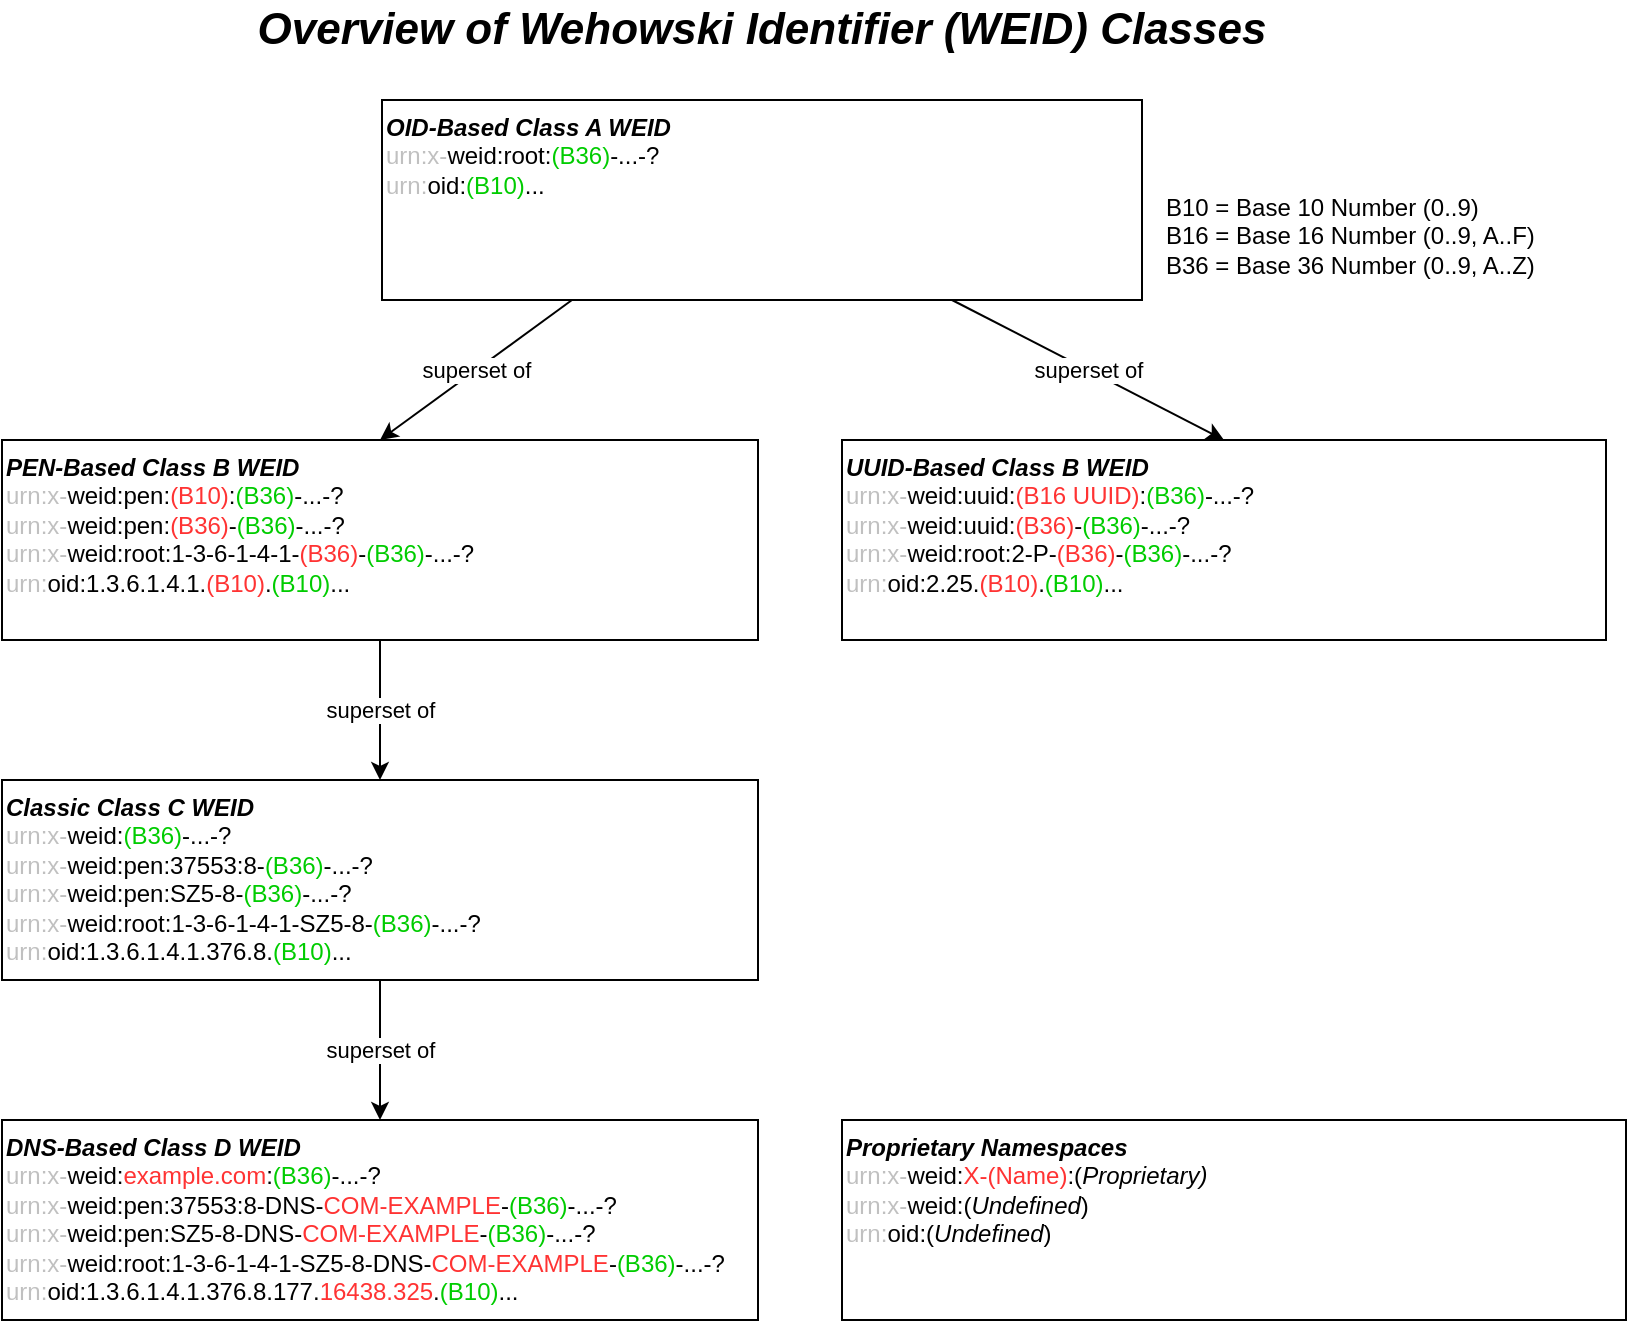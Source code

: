 <mxfile version="26.0.8">
  <diagram name="Seite-1" id="N4Hk6L6VlHu097rjAEjt">
    <mxGraphModel dx="1430" dy="1932" grid="1" gridSize="10" guides="1" tooltips="1" connect="1" arrows="1" fold="1" page="1" pageScale="1" pageWidth="827" pageHeight="1169" math="0" shadow="0">
      <root>
        <mxCell id="0" />
        <mxCell id="1" parent="0" />
        <mxCell id="GoeE4i76lrTlupw1m3yI-13" value="superset of" style="edgeStyle=orthogonalEdgeStyle;rounded=0;orthogonalLoop=1;jettySize=auto;html=1;entryX=0.5;entryY=0;entryDx=0;entryDy=0;" parent="1" source="GoeE4i76lrTlupw1m3yI-2" target="GoeE4i76lrTlupw1m3yI-7" edge="1">
          <mxGeometry relative="1" as="geometry" />
        </mxCell>
        <mxCell id="GoeE4i76lrTlupw1m3yI-2" value="&lt;b&gt;&lt;i&gt;Classic Class C WEID&lt;br&gt;&lt;/i&gt;&lt;/b&gt;&lt;div&gt;&lt;span style=&quot;color: rgb(192, 192, 192); background-color: transparent;&quot;&gt;urn:x-&lt;/span&gt;weid:&lt;font style=&quot;color: rgb(0, 204, 0);&quot;&gt;(B36)&lt;/font&gt;-...-?&lt;br&gt;&lt;div&gt;&lt;span style=&quot;color: rgb(192, 192, 192); background-color: transparent;&quot;&gt;urn:x-&lt;/span&gt;weid:pen:37553:8-&lt;font style=&quot;color: rgb(0, 204, 0);&quot;&gt;(B36)&lt;/font&gt;-...-?&lt;/div&gt;&lt;div&gt;&lt;span style=&quot;color: rgb(192, 192, 192); background-color: transparent;&quot;&gt;urn:x-&lt;/span&gt;weid:pen:SZ5-8-&lt;font style=&quot;color: rgb(0, 204, 0);&quot;&gt;(B36)&lt;/font&gt;-...-?&lt;/div&gt;&lt;div&gt;&lt;span style=&quot;color: rgb(192, 192, 192); background-color: transparent;&quot;&gt;urn:x-&lt;/span&gt;&lt;span style=&quot;background-color: transparent; color: light-dark(rgb(0, 0, 0), rgb(255, 255, 255));&quot;&gt;weid:root:1-3-6-1-4-1-SZ5-8-&lt;/span&gt;&lt;span style=&quot;background-color: transparent;&quot;&gt;&lt;font style=&quot;color: light-dark(rgb(0, 204, 0), rgb(255, 255, 255));&quot;&gt;(B36)&lt;/font&gt;&lt;/span&gt;&lt;span style=&quot;background-color: transparent; color: light-dark(rgb(0, 0, 0), rgb(255, 255, 255));&quot;&gt;-...-?&lt;/span&gt;&lt;/div&gt;&lt;div&gt;&lt;span style=&quot;color: rgb(192, 192, 192); background-color: transparent;&quot;&gt;urn:&lt;/span&gt;oid:&lt;span style=&quot;background-color: transparent; color: light-dark(rgb(0, 0, 0), rgb(255, 255, 255));&quot;&gt;1.3.6.1.4.1.376.8.&lt;/span&gt;&lt;span style=&quot;background-color: transparent;&quot;&gt;&lt;font style=&quot;color: light-dark(rgb(0, 204, 0), rgb(255, 255, 255));&quot;&gt;(B10)&lt;/font&gt;&lt;/span&gt;&lt;span style=&quot;background-color: transparent; color: light-dark(rgb(0, 0, 0), rgb(255, 255, 255));&quot;&gt;...&lt;/span&gt;&lt;/div&gt;&lt;/div&gt;" style="rounded=0;whiteSpace=wrap;html=1;align=left;verticalAlign=top;" parent="1" vertex="1">
          <mxGeometry x="60" y="100" width="378" height="100" as="geometry" />
        </mxCell>
        <mxCell id="GoeE4i76lrTlupw1m3yI-12" value="superset of" style="edgeStyle=orthogonalEdgeStyle;rounded=0;orthogonalLoop=1;jettySize=auto;html=1;entryX=0.5;entryY=0;entryDx=0;entryDy=0;" parent="1" source="GoeE4i76lrTlupw1m3yI-4" target="GoeE4i76lrTlupw1m3yI-2" edge="1">
          <mxGeometry relative="1" as="geometry" />
        </mxCell>
        <mxCell id="GoeE4i76lrTlupw1m3yI-4" value="&lt;div&gt;&lt;b&gt;&lt;i&gt;PEN-Based Class B WEID&lt;/i&gt;&lt;/b&gt;&lt;/div&gt;&lt;div&gt;&lt;span style=&quot;color: rgb(192, 192, 192); background-color: transparent;&quot;&gt;urn:x-&lt;/span&gt;weid:pen:&lt;font style=&quot;color: rgb(255, 51, 51);&quot;&gt;(B10)&lt;/font&gt;:&lt;font style=&quot;color: rgb(0, 204, 0);&quot;&gt;(B36)&lt;/font&gt;-...-?&lt;/div&gt;&lt;div&gt;&lt;span style=&quot;color: rgb(192, 192, 192); background-color: transparent;&quot;&gt;urn:x-&lt;/span&gt;weid:pen:&lt;font style=&quot;color: rgb(255, 51, 51);&quot;&gt;(B36)&lt;/font&gt;-&lt;font style=&quot;color: rgb(0, 204, 0);&quot;&gt;(B36)&lt;/font&gt;-...-?&lt;/div&gt;&lt;div&gt;&lt;span style=&quot;color: rgb(192, 192, 192); background-color: transparent;&quot;&gt;urn:x-&lt;/span&gt;weid:root:1-3-6-1-4-1-&lt;font style=&quot;color: rgb(255, 51, 51);&quot;&gt;(B36)&lt;/font&gt;-&lt;font style=&quot;color: rgb(0, 204, 0);&quot;&gt;(B36)&lt;/font&gt;-...-?&lt;/div&gt;&lt;div&gt;&lt;span style=&quot;color: rgb(192, 192, 192); background-color: transparent;&quot;&gt;urn:&lt;/span&gt;oid:&lt;span style=&quot;background-color: transparent; color: light-dark(rgb(0, 0, 0), rgb(255, 255, 255));&quot;&gt;1.3.6.1.4.1.&lt;/span&gt;&lt;span style=&quot;background-color: transparent;&quot;&gt;&lt;font style=&quot;color: light-dark(rgb(255, 51, 51), rgb(255, 255, 255));&quot;&gt;(B10)&lt;/font&gt;&lt;/span&gt;&lt;span style=&quot;background-color: transparent; color: light-dark(rgb(0, 0, 0), rgb(255, 255, 255));&quot;&gt;.&lt;/span&gt;&lt;span style=&quot;background-color: transparent;&quot;&gt;&lt;font style=&quot;color: light-dark(rgb(0, 204, 0), rgb(255, 255, 255));&quot;&gt;(B10)&lt;/font&gt;&lt;/span&gt;&lt;span style=&quot;background-color: transparent; color: light-dark(rgb(0, 0, 0), rgb(255, 255, 255));&quot;&gt;...&lt;/span&gt;&lt;/div&gt;" style="rounded=0;whiteSpace=wrap;html=1;align=left;verticalAlign=top;" parent="1" vertex="1">
          <mxGeometry x="60" y="-70" width="378" height="100" as="geometry" />
        </mxCell>
        <mxCell id="GoeE4i76lrTlupw1m3yI-10" value="superset of" style="rounded=0;orthogonalLoop=1;jettySize=auto;html=1;entryX=0.5;entryY=0;entryDx=0;entryDy=0;exitX=0.25;exitY=1;exitDx=0;exitDy=0;" parent="1" source="GoeE4i76lrTlupw1m3yI-5" target="GoeE4i76lrTlupw1m3yI-4" edge="1">
          <mxGeometry relative="1" as="geometry" />
        </mxCell>
        <mxCell id="GoeE4i76lrTlupw1m3yI-11" value="superset of" style="rounded=0;orthogonalLoop=1;jettySize=auto;html=1;exitX=0.75;exitY=1;exitDx=0;exitDy=0;entryX=0.5;entryY=0;entryDx=0;entryDy=0;" parent="1" source="GoeE4i76lrTlupw1m3yI-5" target="GoeE4i76lrTlupw1m3yI-6" edge="1">
          <mxGeometry relative="1" as="geometry" />
        </mxCell>
        <mxCell id="GoeE4i76lrTlupw1m3yI-5" value="&lt;div&gt;&lt;span style=&quot;background-color: transparent; color: light-dark(rgb(0, 0, 0), rgb(255, 255, 255));&quot;&gt;&lt;b&gt;&lt;i&gt;OID-Based Class A WEID&lt;/i&gt;&lt;/b&gt;&lt;/span&gt;&lt;/div&gt;&lt;div&gt;&lt;span style=&quot;background-color: transparent;&quot;&gt;&lt;font style=&quot;color: light-dark(rgb(192, 192, 192), rgb(255, 255, 255));&quot;&gt;urn:x-&lt;/font&gt;&lt;/span&gt;&lt;span style=&quot;background-color: transparent; color: light-dark(rgb(0, 0, 0), rgb(255, 255, 255));&quot;&gt;weid:root:&lt;/span&gt;&lt;span style=&quot;background-color: transparent;&quot;&gt;&lt;font style=&quot;color: light-dark(rgb(0, 204, 0), rgb(255, 255, 255));&quot;&gt;(B36)&lt;/font&gt;&lt;/span&gt;&lt;span style=&quot;background-color: transparent; color: light-dark(rgb(0, 0, 0), rgb(255, 255, 255));&quot;&gt;-...-?&lt;/span&gt;&lt;/div&gt;&lt;div&gt;&lt;span style=&quot;color: rgb(192, 192, 192); background-color: transparent;&quot;&gt;urn:&lt;/span&gt;oid:&lt;span style=&quot;background-color: transparent;&quot;&gt;&lt;font style=&quot;color: light-dark(rgb(0, 204, 0), rgb(255, 255, 255));&quot;&gt;(B10)&lt;/font&gt;&lt;/span&gt;&lt;span style=&quot;background-color: transparent; color: light-dark(rgb(0, 0, 0), rgb(255, 255, 255));&quot;&gt;...&lt;/span&gt;&lt;/div&gt;" style="rounded=0;whiteSpace=wrap;html=1;align=left;verticalAlign=top;" parent="1" vertex="1">
          <mxGeometry x="250" y="-240" width="380" height="100" as="geometry" />
        </mxCell>
        <mxCell id="GoeE4i76lrTlupw1m3yI-6" value="&lt;div&gt;&lt;span style=&quot;background-color: transparent; color: light-dark(rgb(0, 0, 0), rgb(255, 255, 255));&quot;&gt;&lt;b&gt;&lt;i&gt;UUID-Based Class B WEID&lt;/i&gt;&lt;/b&gt;&lt;/span&gt;&lt;/div&gt;&lt;div&gt;&lt;span style=&quot;color: rgb(192, 192, 192); background-color: transparent;&quot;&gt;urn:x-&lt;/span&gt;&lt;span style=&quot;background-color: transparent; color: light-dark(rgb(0, 0, 0), rgb(255, 255, 255));&quot;&gt;weid:uuid:&lt;/span&gt;&lt;span style=&quot;background-color: transparent;&quot;&gt;&lt;font style=&quot;color: light-dark(rgb(255, 51, 51), rgb(255, 255, 255));&quot;&gt;(B16 UUID)&lt;/font&gt;&lt;/span&gt;&lt;span style=&quot;background-color: transparent; color: light-dark(rgb(0, 0, 0), rgb(255, 255, 255));&quot;&gt;:&lt;/span&gt;&lt;span style=&quot;background-color: transparent;&quot;&gt;&lt;font style=&quot;color: light-dark(rgb(0, 204, 0), rgb(255, 255, 255));&quot;&gt;(B36)&lt;/font&gt;&lt;/span&gt;&lt;span style=&quot;background-color: transparent; color: light-dark(rgb(0, 0, 0), rgb(255, 255, 255));&quot;&gt;-...-?&lt;/span&gt;&lt;/div&gt;&lt;div&gt;&lt;span style=&quot;color: rgb(192, 192, 192); background-color: transparent;&quot;&gt;urn:x-&lt;/span&gt;&lt;span style=&quot;background-color: transparent; color: light-dark(rgb(0, 0, 0), rgb(255, 255, 255));&quot;&gt;weid:uuid:&lt;/span&gt;&lt;span style=&quot;background-color: transparent;&quot;&gt;&lt;font style=&quot;color: light-dark(rgb(255, 51, 51), rgb(255, 255, 255));&quot;&gt;(B36)&lt;/font&gt;&lt;/span&gt;&lt;span style=&quot;background-color: transparent; color: light-dark(rgb(0, 0, 0), rgb(255, 255, 255));&quot;&gt;-&lt;/span&gt;&lt;span style=&quot;background-color: transparent;&quot;&gt;&lt;font style=&quot;color: light-dark(rgb(0, 204, 0), rgb(255, 255, 255));&quot;&gt;(B36)&lt;/font&gt;&lt;/span&gt;&lt;span style=&quot;background-color: transparent; color: light-dark(rgb(0, 0, 0), rgb(255, 255, 255));&quot;&gt;-...-?&lt;/span&gt;&lt;/div&gt;&lt;div&gt;&lt;span style=&quot;color: rgb(192, 192, 192); background-color: transparent;&quot;&gt;urn:x-&lt;/span&gt;&lt;span style=&quot;background-color: transparent; color: light-dark(rgb(0, 0, 0), rgb(255, 255, 255));&quot;&gt;weid:root:2-P-&lt;/span&gt;&lt;span style=&quot;background-color: transparent;&quot;&gt;&lt;font style=&quot;color: light-dark(rgb(255, 51, 51), rgb(255, 255, 255));&quot;&gt;(B36)&lt;/font&gt;&lt;/span&gt;&lt;span style=&quot;background-color: transparent; color: light-dark(rgb(0, 0, 0), rgb(255, 255, 255));&quot;&gt;-&lt;/span&gt;&lt;span style=&quot;background-color: transparent;&quot;&gt;&lt;font style=&quot;color: light-dark(rgb(0, 204, 0), rgb(255, 255, 255));&quot;&gt;(B36)&lt;/font&gt;&lt;/span&gt;&lt;span style=&quot;background-color: transparent; color: light-dark(rgb(0, 0, 0), rgb(255, 255, 255));&quot;&gt;-...-?&lt;/span&gt;&lt;/div&gt;&lt;div&gt;&lt;span style=&quot;color: rgb(192, 192, 192); background-color: transparent;&quot;&gt;urn:&lt;/span&gt;oid:2.25.&lt;span style=&quot;background-color: transparent;&quot;&gt;&lt;font style=&quot;color: light-dark(rgb(255, 51, 51), rgb(255, 255, 255));&quot;&gt;(B10)&lt;/font&gt;&lt;/span&gt;&lt;span style=&quot;background-color: transparent; color: light-dark(rgb(0, 0, 0), rgb(255, 255, 255));&quot;&gt;.&lt;/span&gt;&lt;span style=&quot;background-color: transparent;&quot;&gt;&lt;font style=&quot;color: light-dark(rgb(0, 204, 0), rgb(255, 255, 255));&quot;&gt;(B10)&lt;/font&gt;&lt;/span&gt;&lt;span style=&quot;background-color: transparent; color: light-dark(rgb(0, 0, 0), rgb(255, 255, 255));&quot;&gt;...&lt;/span&gt;&lt;/div&gt;" style="rounded=0;whiteSpace=wrap;html=1;align=left;verticalAlign=top;" parent="1" vertex="1">
          <mxGeometry x="480" y="-70" width="382" height="100" as="geometry" />
        </mxCell>
        <mxCell id="GoeE4i76lrTlupw1m3yI-7" value="&lt;b&gt;&lt;i&gt;DNS-Based Class D WEID&lt;br&gt;&lt;/i&gt;&lt;/b&gt;&lt;div&gt;&lt;span style=&quot;color: rgb(192, 192, 192); background-color: transparent;&quot;&gt;urn:x-&lt;/span&gt;weid:&lt;font style=&quot;color: rgb(255, 51, 51);&quot;&gt;example.com&lt;/font&gt;:&lt;font style=&quot;color: rgb(0, 204, 0);&quot;&gt;(B36)&lt;/font&gt;-...-?&lt;br&gt;&lt;div&gt;&lt;span style=&quot;color: rgb(192, 192, 192); background-color: transparent;&quot;&gt;urn:x-&lt;/span&gt;weid:pen:37553:8-DNS-&lt;font style=&quot;color: rgb(255, 51, 51);&quot;&gt;COM-EXAMPLE&lt;/font&gt;-&lt;font style=&quot;color: rgb(0, 204, 0);&quot;&gt;(B36)&lt;/font&gt;-...-?&lt;/div&gt;&lt;div&gt;&lt;span style=&quot;color: rgb(192, 192, 192); background-color: transparent;&quot;&gt;urn:x-&lt;/span&gt;weid:pen:SZ5-8-DNS-&lt;font style=&quot;color: rgb(255, 51, 51);&quot;&gt;COM-EXAMPLE&lt;/font&gt;-&lt;font style=&quot;color: rgb(0, 204, 0);&quot;&gt;(B36)&lt;/font&gt;-...-?&lt;/div&gt;&lt;div&gt;&lt;span style=&quot;color: rgb(192, 192, 192); background-color: transparent;&quot;&gt;urn:x-&lt;/span&gt;&lt;span style=&quot;background-color: transparent; color: light-dark(rgb(0, 0, 0), rgb(255, 255, 255));&quot;&gt;weid:root:1-3-6-1-4-1-SZ5-8-DNS-&lt;/span&gt;&lt;span style=&quot;background-color: transparent;&quot;&gt;&lt;font style=&quot;color: light-dark(rgb(255, 51, 51), rgb(255, 255, 255));&quot;&gt;COM-EXAMPLE&lt;/font&gt;&lt;/span&gt;&lt;span style=&quot;background-color: transparent; color: light-dark(rgb(0, 0, 0), rgb(255, 255, 255));&quot;&gt;-&lt;/span&gt;&lt;span style=&quot;background-color: transparent;&quot;&gt;&lt;font style=&quot;color: light-dark(rgb(0, 204, 0), rgb(255, 255, 255));&quot;&gt;(B36)&lt;/font&gt;&lt;/span&gt;&lt;span style=&quot;background-color: transparent; color: light-dark(rgb(0, 0, 0), rgb(255, 255, 255));&quot;&gt;-...-?&lt;/span&gt;&lt;/div&gt;&lt;div&gt;&lt;span style=&quot;color: rgb(192, 192, 192); background-color: transparent;&quot;&gt;urn:&lt;/span&gt;oid:&lt;span style=&quot;background-color: transparent; color: light-dark(rgb(0, 0, 0), rgb(255, 255, 255));&quot;&gt;1.3.6.1.4.1.376.8.177.&lt;/span&gt;&lt;span style=&quot;background-color: transparent;&quot;&gt;&lt;font style=&quot;color: rgb(255, 51, 51);&quot;&gt;16438.325&lt;/font&gt;&lt;/span&gt;&lt;span style=&quot;background-color: transparent; color: light-dark(rgb(0, 0, 0), rgb(255, 255, 255));&quot;&gt;.&lt;/span&gt;&lt;span style=&quot;background-color: transparent;&quot;&gt;&lt;font style=&quot;color: light-dark(rgb(0, 204, 0), rgb(255, 255, 255));&quot;&gt;(B10)&lt;/font&gt;&lt;/span&gt;&lt;span style=&quot;background-color: transparent; color: light-dark(rgb(0, 0, 0), rgb(255, 255, 255));&quot;&gt;...&lt;/span&gt;&lt;/div&gt;&lt;/div&gt;" style="rounded=0;whiteSpace=wrap;html=1;align=left;verticalAlign=top;" parent="1" vertex="1">
          <mxGeometry x="60" y="270" width="378" height="100" as="geometry" />
        </mxCell>
        <mxCell id="GoeE4i76lrTlupw1m3yI-15" value="&lt;font style=&quot;font-size: 22px;&quot;&gt;&lt;i&gt;&lt;b&gt;Overview of Wehowski Identifier (WEID) Classes&lt;/b&gt;&lt;/i&gt;&lt;/font&gt;" style="text;html=1;align=center;verticalAlign=middle;whiteSpace=wrap;rounded=0;" parent="1" vertex="1">
          <mxGeometry x="80" y="-290" width="720" height="30" as="geometry" />
        </mxCell>
        <mxCell id="GoeE4i76lrTlupw1m3yI-16" value="&lt;b&gt;&lt;i&gt;Proprietary Namespaces&lt;/i&gt;&lt;/b&gt;&lt;br&gt;&lt;div&gt;&lt;span style=&quot;color: rgb(192, 192, 192); background-color: transparent;&quot;&gt;urn:x-&lt;/span&gt;weid:&lt;font style=&quot;color: rgb(255, 51, 51);&quot;&gt;&lt;font style=&quot;color: rgb(255, 51, 51);&quot;&gt;X-(Name)&lt;/font&gt;&lt;/font&gt;:(&lt;span style=&quot;background-color: transparent; color: light-dark(rgb(0, 0, 0), rgb(255, 255, 255));&quot;&gt;&lt;i&gt;Proprietary&lt;/i&gt;&lt;span style=&quot;font-style: italic;&quot;&gt;)&lt;/span&gt;&lt;/span&gt;&lt;/div&gt;&lt;div&gt;&lt;div&gt;&lt;span style=&quot;color: rgb(192, 192, 192); background-color: transparent;&quot;&gt;urn:x-&lt;/span&gt;weid:(&lt;i&gt;Undefined&lt;/i&gt;)&lt;/div&gt;&lt;div&gt;&lt;span style=&quot;color: rgb(192, 192, 192); background-color: transparent;&quot;&gt;urn:&lt;/span&gt;&lt;span style=&quot;background-color: transparent; color: light-dark(rgb(0, 0, 0), rgb(255, 255, 255));&quot;&gt;oid:(&lt;/span&gt;&lt;i&gt;Undefined&lt;/i&gt;&lt;span style=&quot;background-color: transparent; color: light-dark(rgb(0, 0, 0), rgb(255, 255, 255));&quot;&gt;)&lt;/span&gt;&lt;/div&gt;&lt;/div&gt;" style="rounded=0;whiteSpace=wrap;html=1;align=left;verticalAlign=top;" parent="1" vertex="1">
          <mxGeometry x="480" y="270" width="392" height="100" as="geometry" />
        </mxCell>
        <mxCell id="GoeE4i76lrTlupw1m3yI-18" value="B10 = Base 10 Number (0..9)&lt;div&gt;B16 = Base 16 Number (0..9, A..F)&lt;br&gt;&lt;div&gt;B36 = Base 36 Number (0..9, A..Z)&lt;/div&gt;&lt;/div&gt;" style="text;html=1;align=left;verticalAlign=top;whiteSpace=wrap;rounded=0;" parent="1" vertex="1">
          <mxGeometry x="640" y="-200" width="200" height="50" as="geometry" />
        </mxCell>
      </root>
    </mxGraphModel>
  </diagram>
</mxfile>
